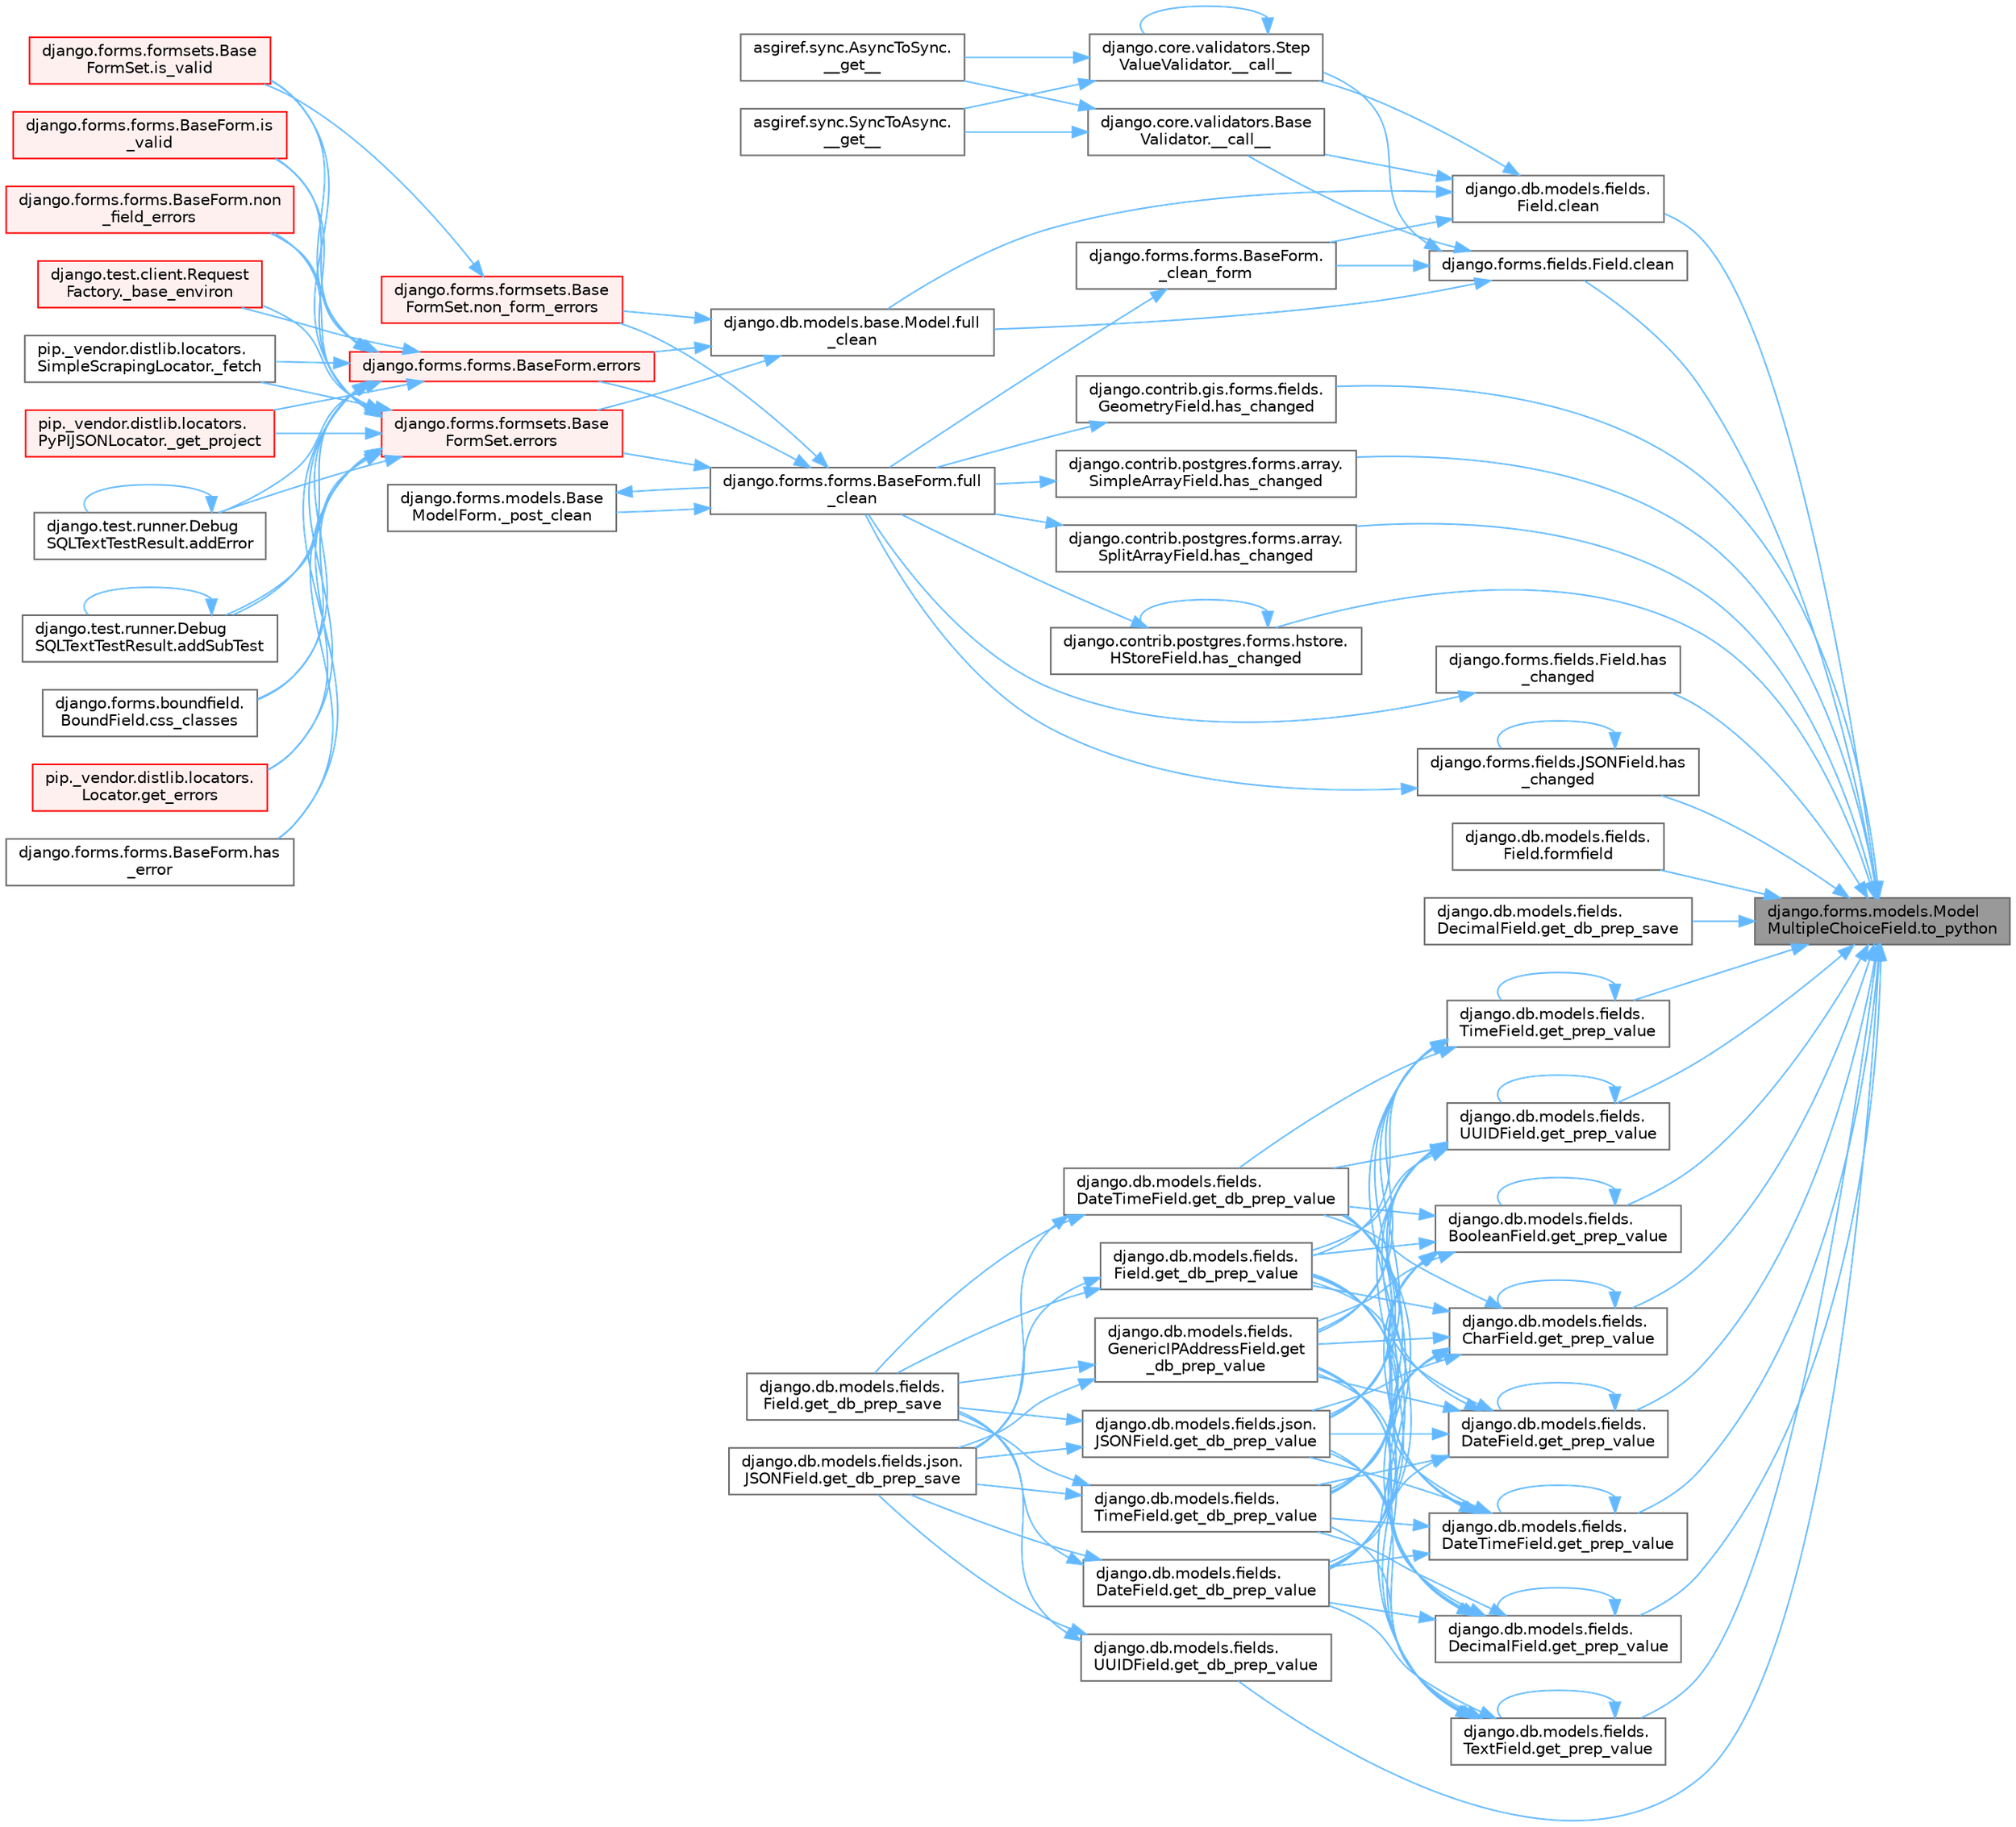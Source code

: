 digraph "django.forms.models.ModelMultipleChoiceField.to_python"
{
 // LATEX_PDF_SIZE
  bgcolor="transparent";
  edge [fontname=Helvetica,fontsize=10,labelfontname=Helvetica,labelfontsize=10];
  node [fontname=Helvetica,fontsize=10,shape=box,height=0.2,width=0.4];
  rankdir="RL";
  Node1 [id="Node000001",label="django.forms.models.Model\lMultipleChoiceField.to_python",height=0.2,width=0.4,color="gray40", fillcolor="grey60", style="filled", fontcolor="black",tooltip=" "];
  Node1 -> Node2 [id="edge1_Node000001_Node000002",dir="back",color="steelblue1",style="solid",tooltip=" "];
  Node2 [id="Node000002",label="django.db.models.fields.\lField.clean",height=0.2,width=0.4,color="grey40", fillcolor="white", style="filled",URL="$classdjango_1_1db_1_1models_1_1fields_1_1_field.html#a4882fa20e9148ee8315b937e9cea41bf",tooltip=" "];
  Node2 -> Node3 [id="edge2_Node000002_Node000003",dir="back",color="steelblue1",style="solid",tooltip=" "];
  Node3 [id="Node000003",label="django.core.validators.Base\lValidator.__call__",height=0.2,width=0.4,color="grey40", fillcolor="white", style="filled",URL="$classdjango_1_1core_1_1validators_1_1_base_validator.html#ac718256582df714e061c6b927e045d12",tooltip=" "];
  Node3 -> Node4 [id="edge3_Node000003_Node000004",dir="back",color="steelblue1",style="solid",tooltip=" "];
  Node4 [id="Node000004",label="asgiref.sync.AsyncToSync.\l__get__",height=0.2,width=0.4,color="grey40", fillcolor="white", style="filled",URL="$classasgiref_1_1sync_1_1_async_to_sync.html#a23e9ef7a73da98dad9e3f4e65846969b",tooltip=" "];
  Node3 -> Node5 [id="edge4_Node000003_Node000005",dir="back",color="steelblue1",style="solid",tooltip=" "];
  Node5 [id="Node000005",label="asgiref.sync.SyncToAsync.\l__get__",height=0.2,width=0.4,color="grey40", fillcolor="white", style="filled",URL="$classasgiref_1_1sync_1_1_sync_to_async.html#aebdfbe3f01079a529fd2f39810597381",tooltip=" "];
  Node2 -> Node6 [id="edge5_Node000002_Node000006",dir="back",color="steelblue1",style="solid",tooltip=" "];
  Node6 [id="Node000006",label="django.core.validators.Step\lValueValidator.__call__",height=0.2,width=0.4,color="grey40", fillcolor="white", style="filled",URL="$classdjango_1_1core_1_1validators_1_1_step_value_validator.html#aebdbf74fe74c5b999350df9c1852714c",tooltip=" "];
  Node6 -> Node6 [id="edge6_Node000006_Node000006",dir="back",color="steelblue1",style="solid",tooltip=" "];
  Node6 -> Node4 [id="edge7_Node000006_Node000004",dir="back",color="steelblue1",style="solid",tooltip=" "];
  Node6 -> Node5 [id="edge8_Node000006_Node000005",dir="back",color="steelblue1",style="solid",tooltip=" "];
  Node2 -> Node7 [id="edge9_Node000002_Node000007",dir="back",color="steelblue1",style="solid",tooltip=" "];
  Node7 [id="Node000007",label="django.forms.forms.BaseForm.\l_clean_form",height=0.2,width=0.4,color="grey40", fillcolor="white", style="filled",URL="$classdjango_1_1forms_1_1forms_1_1_base_form.html#ae5eed108001c1a75985b75174fe23f1f",tooltip=" "];
  Node7 -> Node8 [id="edge10_Node000007_Node000008",dir="back",color="steelblue1",style="solid",tooltip=" "];
  Node8 [id="Node000008",label="django.forms.forms.BaseForm.full\l_clean",height=0.2,width=0.4,color="grey40", fillcolor="white", style="filled",URL="$classdjango_1_1forms_1_1forms_1_1_base_form.html#a396d2448f658dc84a0f0b473ffaae918",tooltip=" "];
  Node8 -> Node9 [id="edge11_Node000008_Node000009",dir="back",color="steelblue1",style="solid",tooltip=" "];
  Node9 [id="Node000009",label="django.forms.models.Base\lModelForm._post_clean",height=0.2,width=0.4,color="grey40", fillcolor="white", style="filled",URL="$classdjango_1_1forms_1_1models_1_1_base_model_form.html#a83e1c0ea3ba97f3a496d07955d1bf124",tooltip=" "];
  Node9 -> Node8 [id="edge12_Node000009_Node000008",dir="back",color="steelblue1",style="solid",tooltip=" "];
  Node8 -> Node10 [id="edge13_Node000008_Node000010",dir="back",color="steelblue1",style="solid",tooltip=" "];
  Node10 [id="Node000010",label="django.forms.forms.BaseForm.errors",height=0.2,width=0.4,color="red", fillcolor="#FFF0F0", style="filled",URL="$classdjango_1_1forms_1_1forms_1_1_base_form.html#aca47cb75eb6c321d1c429b33eca94d49",tooltip=" "];
  Node10 -> Node11 [id="edge14_Node000010_Node000011",dir="back",color="steelblue1",style="solid",tooltip=" "];
  Node11 [id="Node000011",label="django.test.client.Request\lFactory._base_environ",height=0.2,width=0.4,color="red", fillcolor="#FFF0F0", style="filled",URL="$classdjango_1_1test_1_1client_1_1_request_factory.html#ab650654b992f4e9fc9e30bd0442973c1",tooltip=" "];
  Node10 -> Node596 [id="edge15_Node000010_Node000596",dir="back",color="steelblue1",style="solid",tooltip=" "];
  Node596 [id="Node000596",label="pip._vendor.distlib.locators.\lSimpleScrapingLocator._fetch",height=0.2,width=0.4,color="grey40", fillcolor="white", style="filled",URL="$classpip_1_1__vendor_1_1distlib_1_1locators_1_1_simple_scraping_locator.html#a72156eb8243de03d8881db3caaa60b8c",tooltip=" "];
  Node10 -> Node597 [id="edge16_Node000010_Node000597",dir="back",color="steelblue1",style="solid",tooltip=" "];
  Node597 [id="Node000597",label="pip._vendor.distlib.locators.\lPyPIJSONLocator._get_project",height=0.2,width=0.4,color="red", fillcolor="#FFF0F0", style="filled",URL="$classpip_1_1__vendor_1_1distlib_1_1locators_1_1_py_p_i_j_s_o_n_locator.html#ab5b95d18130e47c0bedca04d7b010bf6",tooltip=" "];
  Node10 -> Node1788 [id="edge17_Node000010_Node001788",dir="back",color="steelblue1",style="solid",tooltip=" "];
  Node1788 [id="Node001788",label="django.test.runner.Debug\lSQLTextTestResult.addError",height=0.2,width=0.4,color="grey40", fillcolor="white", style="filled",URL="$classdjango_1_1test_1_1runner_1_1_debug_s_q_l_text_test_result.html#a398c116f3b7d25563a21e81178271a8a",tooltip=" "];
  Node1788 -> Node1788 [id="edge18_Node001788_Node001788",dir="back",color="steelblue1",style="solid",tooltip=" "];
  Node10 -> Node1789 [id="edge19_Node000010_Node001789",dir="back",color="steelblue1",style="solid",tooltip=" "];
  Node1789 [id="Node001789",label="django.test.runner.Debug\lSQLTextTestResult.addSubTest",height=0.2,width=0.4,color="grey40", fillcolor="white", style="filled",URL="$classdjango_1_1test_1_1runner_1_1_debug_s_q_l_text_test_result.html#a65bae0538566d8bc532c972340744b1e",tooltip=" "];
  Node1789 -> Node1789 [id="edge20_Node001789_Node001789",dir="back",color="steelblue1",style="solid",tooltip=" "];
  Node10 -> Node1790 [id="edge21_Node000010_Node001790",dir="back",color="steelblue1",style="solid",tooltip=" "];
  Node1790 [id="Node001790",label="django.forms.boundfield.\lBoundField.css_classes",height=0.2,width=0.4,color="grey40", fillcolor="white", style="filled",URL="$classdjango_1_1forms_1_1boundfield_1_1_bound_field.html#a19d289ef3598c412a0fee978458875bc",tooltip=" "];
  Node10 -> Node1791 [id="edge22_Node000010_Node001791",dir="back",color="steelblue1",style="solid",tooltip=" "];
  Node1791 [id="Node001791",label="pip._vendor.distlib.locators.\lLocator.get_errors",height=0.2,width=0.4,color="red", fillcolor="#FFF0F0", style="filled",URL="$classpip_1_1__vendor_1_1distlib_1_1locators_1_1_locator.html#abc5864a47e4cb8c481f44eb1a72f565c",tooltip=" "];
  Node10 -> Node1793 [id="edge23_Node000010_Node001793",dir="back",color="steelblue1",style="solid",tooltip=" "];
  Node1793 [id="Node001793",label="django.forms.forms.BaseForm.has\l_error",height=0.2,width=0.4,color="grey40", fillcolor="white", style="filled",URL="$classdjango_1_1forms_1_1forms_1_1_base_form.html#af67d8e47182c8c92ad4cac6441bfeb80",tooltip=" "];
  Node10 -> Node1794 [id="edge24_Node000010_Node001794",dir="back",color="steelblue1",style="solid",tooltip=" "];
  Node1794 [id="Node001794",label="django.forms.forms.BaseForm.is\l_valid",height=0.2,width=0.4,color="red", fillcolor="#FFF0F0", style="filled",URL="$classdjango_1_1forms_1_1forms_1_1_base_form.html#a8be15c9eaccca682a18c7d3f13802cc4",tooltip=" "];
  Node10 -> Node684 [id="edge25_Node000010_Node000684",dir="back",color="steelblue1",style="solid",tooltip=" "];
  Node684 [id="Node000684",label="django.forms.formsets.Base\lFormSet.is_valid",height=0.2,width=0.4,color="red", fillcolor="#FFF0F0", style="filled",URL="$classdjango_1_1forms_1_1formsets_1_1_base_form_set.html#a713477cfb7c01e723400df62b49c250c",tooltip=" "];
  Node10 -> Node1795 [id="edge26_Node000010_Node001795",dir="back",color="steelblue1",style="solid",tooltip=" "];
  Node1795 [id="Node001795",label="django.forms.forms.BaseForm.non\l_field_errors",height=0.2,width=0.4,color="red", fillcolor="#FFF0F0", style="filled",URL="$classdjango_1_1forms_1_1forms_1_1_base_form.html#a713be7c8d25008cf58c90916cb682447",tooltip=" "];
  Node8 -> Node595 [id="edge27_Node000008_Node000595",dir="back",color="steelblue1",style="solid",tooltip=" "];
  Node595 [id="Node000595",label="django.forms.formsets.Base\lFormSet.errors",height=0.2,width=0.4,color="red", fillcolor="#FFF0F0", style="filled",URL="$classdjango_1_1forms_1_1formsets_1_1_base_form_set.html#a9e249e2240c3ae2775249e3d3da42020",tooltip=" "];
  Node595 -> Node11 [id="edge28_Node000595_Node000011",dir="back",color="steelblue1",style="solid",tooltip=" "];
  Node595 -> Node596 [id="edge29_Node000595_Node000596",dir="back",color="steelblue1",style="solid",tooltip=" "];
  Node595 -> Node597 [id="edge30_Node000595_Node000597",dir="back",color="steelblue1",style="solid",tooltip=" "];
  Node595 -> Node1788 [id="edge31_Node000595_Node001788",dir="back",color="steelblue1",style="solid",tooltip=" "];
  Node595 -> Node1789 [id="edge32_Node000595_Node001789",dir="back",color="steelblue1",style="solid",tooltip=" "];
  Node595 -> Node1790 [id="edge33_Node000595_Node001790",dir="back",color="steelblue1",style="solid",tooltip=" "];
  Node595 -> Node1791 [id="edge34_Node000595_Node001791",dir="back",color="steelblue1",style="solid",tooltip=" "];
  Node595 -> Node1793 [id="edge35_Node000595_Node001793",dir="back",color="steelblue1",style="solid",tooltip=" "];
  Node595 -> Node1794 [id="edge36_Node000595_Node001794",dir="back",color="steelblue1",style="solid",tooltip=" "];
  Node595 -> Node684 [id="edge37_Node000595_Node000684",dir="back",color="steelblue1",style="solid",tooltip=" "];
  Node595 -> Node1795 [id="edge38_Node000595_Node001795",dir="back",color="steelblue1",style="solid",tooltip=" "];
  Node8 -> Node683 [id="edge39_Node000008_Node000683",dir="back",color="steelblue1",style="solid",tooltip=" "];
  Node683 [id="Node000683",label="django.forms.formsets.Base\lFormSet.non_form_errors",height=0.2,width=0.4,color="red", fillcolor="#FFF0F0", style="filled",URL="$classdjango_1_1forms_1_1formsets_1_1_base_form_set.html#a8b499fb5fdd72c59134bf40aeac2de3c",tooltip=" "];
  Node683 -> Node684 [id="edge40_Node000683_Node000684",dir="back",color="steelblue1",style="solid",tooltip=" "];
  Node2 -> Node594 [id="edge41_Node000002_Node000594",dir="back",color="steelblue1",style="solid",tooltip=" "];
  Node594 [id="Node000594",label="django.db.models.base.Model.full\l_clean",height=0.2,width=0.4,color="grey40", fillcolor="white", style="filled",URL="$classdjango_1_1db_1_1models_1_1base_1_1_model.html#a2e68bd042bd3e52b086f8838eeaa416f",tooltip=" "];
  Node594 -> Node10 [id="edge42_Node000594_Node000010",dir="back",color="steelblue1",style="solid",tooltip=" "];
  Node594 -> Node595 [id="edge43_Node000594_Node000595",dir="back",color="steelblue1",style="solid",tooltip=" "];
  Node594 -> Node683 [id="edge44_Node000594_Node000683",dir="back",color="steelblue1",style="solid",tooltip=" "];
  Node1 -> Node593 [id="edge45_Node000001_Node000593",dir="back",color="steelblue1",style="solid",tooltip=" "];
  Node593 [id="Node000593",label="django.forms.fields.Field.clean",height=0.2,width=0.4,color="grey40", fillcolor="white", style="filled",URL="$classdjango_1_1forms_1_1fields_1_1_field.html#aee75acad433887bd31c6f298ebd77195",tooltip=" "];
  Node593 -> Node3 [id="edge46_Node000593_Node000003",dir="back",color="steelblue1",style="solid",tooltip=" "];
  Node593 -> Node6 [id="edge47_Node000593_Node000006",dir="back",color="steelblue1",style="solid",tooltip=" "];
  Node593 -> Node7 [id="edge48_Node000593_Node000007",dir="back",color="steelblue1",style="solid",tooltip=" "];
  Node593 -> Node594 [id="edge49_Node000593_Node000594",dir="back",color="steelblue1",style="solid",tooltip=" "];
  Node1 -> Node1939 [id="edge50_Node000001_Node001939",dir="back",color="steelblue1",style="solid",tooltip=" "];
  Node1939 [id="Node001939",label="django.db.models.fields.\lField.formfield",height=0.2,width=0.4,color="grey40", fillcolor="white", style="filled",URL="$classdjango_1_1db_1_1models_1_1fields_1_1_field.html#a1822195647a4e308ad17ccbeab6ea120",tooltip=" "];
  Node1 -> Node2714 [id="edge51_Node000001_Node002714",dir="back",color="steelblue1",style="solid",tooltip=" "];
  Node2714 [id="Node002714",label="django.db.models.fields.\lDecimalField.get_db_prep_save",height=0.2,width=0.4,color="grey40", fillcolor="white", style="filled",URL="$classdjango_1_1db_1_1models_1_1fields_1_1_decimal_field.html#a46667b50c85f0b4a6cb777431017fc3a",tooltip=" "];
  Node1 -> Node2715 [id="edge52_Node000001_Node002715",dir="back",color="steelblue1",style="solid",tooltip=" "];
  Node2715 [id="Node002715",label="django.db.models.fields.\lUUIDField.get_db_prep_value",height=0.2,width=0.4,color="grey40", fillcolor="white", style="filled",URL="$classdjango_1_1db_1_1models_1_1fields_1_1_u_u_i_d_field.html#a386f708cbcae8153a01c6bc4fde97203",tooltip=" "];
  Node2715 -> Node1874 [id="edge53_Node002715_Node001874",dir="back",color="steelblue1",style="solid",tooltip=" "];
  Node1874 [id="Node001874",label="django.db.models.fields.\lField.get_db_prep_save",height=0.2,width=0.4,color="grey40", fillcolor="white", style="filled",URL="$classdjango_1_1db_1_1models_1_1fields_1_1_field.html#a6ffbf587320e79a62a40af031183c2f2",tooltip=" "];
  Node2715 -> Node1875 [id="edge54_Node002715_Node001875",dir="back",color="steelblue1",style="solid",tooltip=" "];
  Node1875 [id="Node001875",label="django.db.models.fields.json.\lJSONField.get_db_prep_save",height=0.2,width=0.4,color="grey40", fillcolor="white", style="filled",URL="$classdjango_1_1db_1_1models_1_1fields_1_1json_1_1_j_s_o_n_field.html#ab7a67887e20c9c31871531e607b2a133",tooltip=" "];
  Node1 -> Node2716 [id="edge55_Node000001_Node002716",dir="back",color="steelblue1",style="solid",tooltip=" "];
  Node2716 [id="Node002716",label="django.db.models.fields.\lBooleanField.get_prep_value",height=0.2,width=0.4,color="grey40", fillcolor="white", style="filled",URL="$classdjango_1_1db_1_1models_1_1fields_1_1_boolean_field.html#a2c76f741d494c42b977fea4db757b224",tooltip=" "];
  Node2716 -> Node1873 [id="edge56_Node002716_Node001873",dir="back",color="steelblue1",style="solid",tooltip=" "];
  Node1873 [id="Node001873",label="django.db.models.fields.\lDateField.get_db_prep_value",height=0.2,width=0.4,color="grey40", fillcolor="white", style="filled",URL="$classdjango_1_1db_1_1models_1_1fields_1_1_date_field.html#ad6d292b396a9f068e57a55dbcce353aa",tooltip=" "];
  Node1873 -> Node1874 [id="edge57_Node001873_Node001874",dir="back",color="steelblue1",style="solid",tooltip=" "];
  Node1873 -> Node1875 [id="edge58_Node001873_Node001875",dir="back",color="steelblue1",style="solid",tooltip=" "];
  Node2716 -> Node1876 [id="edge59_Node002716_Node001876",dir="back",color="steelblue1",style="solid",tooltip=" "];
  Node1876 [id="Node001876",label="django.db.models.fields.\lDateTimeField.get_db_prep_value",height=0.2,width=0.4,color="grey40", fillcolor="white", style="filled",URL="$classdjango_1_1db_1_1models_1_1fields_1_1_date_time_field.html#ace937a98f687ea3399d88de4eddec0b8",tooltip=" "];
  Node1876 -> Node1874 [id="edge60_Node001876_Node001874",dir="back",color="steelblue1",style="solid",tooltip=" "];
  Node1876 -> Node1875 [id="edge61_Node001876_Node001875",dir="back",color="steelblue1",style="solid",tooltip=" "];
  Node2716 -> Node1877 [id="edge62_Node002716_Node001877",dir="back",color="steelblue1",style="solid",tooltip=" "];
  Node1877 [id="Node001877",label="django.db.models.fields.\lField.get_db_prep_value",height=0.2,width=0.4,color="grey40", fillcolor="white", style="filled",URL="$classdjango_1_1db_1_1models_1_1fields_1_1_field.html#a27b39e33c87cb9d48a2cc249a66459c3",tooltip=" "];
  Node1877 -> Node1874 [id="edge63_Node001877_Node001874",dir="back",color="steelblue1",style="solid",tooltip=" "];
  Node1877 -> Node1875 [id="edge64_Node001877_Node001875",dir="back",color="steelblue1",style="solid",tooltip=" "];
  Node2716 -> Node1878 [id="edge65_Node002716_Node001878",dir="back",color="steelblue1",style="solid",tooltip=" "];
  Node1878 [id="Node001878",label="django.db.models.fields.\lGenericIPAddressField.get\l_db_prep_value",height=0.2,width=0.4,color="grey40", fillcolor="white", style="filled",URL="$classdjango_1_1db_1_1models_1_1fields_1_1_generic_i_p_address_field.html#a0833bb7fa4f729102000a775edc0f4a9",tooltip=" "];
  Node1878 -> Node1874 [id="edge66_Node001878_Node001874",dir="back",color="steelblue1",style="solid",tooltip=" "];
  Node1878 -> Node1875 [id="edge67_Node001878_Node001875",dir="back",color="steelblue1",style="solid",tooltip=" "];
  Node2716 -> Node1879 [id="edge68_Node002716_Node001879",dir="back",color="steelblue1",style="solid",tooltip=" "];
  Node1879 [id="Node001879",label="django.db.models.fields.json.\lJSONField.get_db_prep_value",height=0.2,width=0.4,color="grey40", fillcolor="white", style="filled",URL="$classdjango_1_1db_1_1models_1_1fields_1_1json_1_1_j_s_o_n_field.html#ad89498c756bc8ae7f6e98ca5b7eb5184",tooltip=" "];
  Node1879 -> Node1874 [id="edge69_Node001879_Node001874",dir="back",color="steelblue1",style="solid",tooltip=" "];
  Node1879 -> Node1875 [id="edge70_Node001879_Node001875",dir="back",color="steelblue1",style="solid",tooltip=" "];
  Node2716 -> Node1880 [id="edge71_Node002716_Node001880",dir="back",color="steelblue1",style="solid",tooltip=" "];
  Node1880 [id="Node001880",label="django.db.models.fields.\lTimeField.get_db_prep_value",height=0.2,width=0.4,color="grey40", fillcolor="white", style="filled",URL="$classdjango_1_1db_1_1models_1_1fields_1_1_time_field.html#ac736cd2c62828e3dbee00ff6bae39e84",tooltip=" "];
  Node1880 -> Node1874 [id="edge72_Node001880_Node001874",dir="back",color="steelblue1",style="solid",tooltip=" "];
  Node1880 -> Node1875 [id="edge73_Node001880_Node001875",dir="back",color="steelblue1",style="solid",tooltip=" "];
  Node2716 -> Node2716 [id="edge74_Node002716_Node002716",dir="back",color="steelblue1",style="solid",tooltip=" "];
  Node1 -> Node2717 [id="edge75_Node000001_Node002717",dir="back",color="steelblue1",style="solid",tooltip=" "];
  Node2717 [id="Node002717",label="django.db.models.fields.\lCharField.get_prep_value",height=0.2,width=0.4,color="grey40", fillcolor="white", style="filled",URL="$classdjango_1_1db_1_1models_1_1fields_1_1_char_field.html#a586dde4bef09b94f15ca3b7a3b616a12",tooltip=" "];
  Node2717 -> Node1873 [id="edge76_Node002717_Node001873",dir="back",color="steelblue1",style="solid",tooltip=" "];
  Node2717 -> Node1876 [id="edge77_Node002717_Node001876",dir="back",color="steelblue1",style="solid",tooltip=" "];
  Node2717 -> Node1877 [id="edge78_Node002717_Node001877",dir="back",color="steelblue1",style="solid",tooltip=" "];
  Node2717 -> Node1878 [id="edge79_Node002717_Node001878",dir="back",color="steelblue1",style="solid",tooltip=" "];
  Node2717 -> Node1879 [id="edge80_Node002717_Node001879",dir="back",color="steelblue1",style="solid",tooltip=" "];
  Node2717 -> Node1880 [id="edge81_Node002717_Node001880",dir="back",color="steelblue1",style="solid",tooltip=" "];
  Node2717 -> Node2717 [id="edge82_Node002717_Node002717",dir="back",color="steelblue1",style="solid",tooltip=" "];
  Node1 -> Node2718 [id="edge83_Node000001_Node002718",dir="back",color="steelblue1",style="solid",tooltip=" "];
  Node2718 [id="Node002718",label="django.db.models.fields.\lDateField.get_prep_value",height=0.2,width=0.4,color="grey40", fillcolor="white", style="filled",URL="$classdjango_1_1db_1_1models_1_1fields_1_1_date_field.html#a17fd388efd6c1cc24e4daa2838936247",tooltip=" "];
  Node2718 -> Node1873 [id="edge84_Node002718_Node001873",dir="back",color="steelblue1",style="solid",tooltip=" "];
  Node2718 -> Node1876 [id="edge85_Node002718_Node001876",dir="back",color="steelblue1",style="solid",tooltip=" "];
  Node2718 -> Node1877 [id="edge86_Node002718_Node001877",dir="back",color="steelblue1",style="solid",tooltip=" "];
  Node2718 -> Node1878 [id="edge87_Node002718_Node001878",dir="back",color="steelblue1",style="solid",tooltip=" "];
  Node2718 -> Node1879 [id="edge88_Node002718_Node001879",dir="back",color="steelblue1",style="solid",tooltip=" "];
  Node2718 -> Node1880 [id="edge89_Node002718_Node001880",dir="back",color="steelblue1",style="solid",tooltip=" "];
  Node2718 -> Node2718 [id="edge90_Node002718_Node002718",dir="back",color="steelblue1",style="solid",tooltip=" "];
  Node1 -> Node1872 [id="edge91_Node000001_Node001872",dir="back",color="steelblue1",style="solid",tooltip=" "];
  Node1872 [id="Node001872",label="django.db.models.fields.\lDateTimeField.get_prep_value",height=0.2,width=0.4,color="grey40", fillcolor="white", style="filled",URL="$classdjango_1_1db_1_1models_1_1fields_1_1_date_time_field.html#a96b7b4c4a2af78523ff88dd95ddde877",tooltip=" "];
  Node1872 -> Node1873 [id="edge92_Node001872_Node001873",dir="back",color="steelblue1",style="solid",tooltip=" "];
  Node1872 -> Node1876 [id="edge93_Node001872_Node001876",dir="back",color="steelblue1",style="solid",tooltip=" "];
  Node1872 -> Node1877 [id="edge94_Node001872_Node001877",dir="back",color="steelblue1",style="solid",tooltip=" "];
  Node1872 -> Node1878 [id="edge95_Node001872_Node001878",dir="back",color="steelblue1",style="solid",tooltip=" "];
  Node1872 -> Node1879 [id="edge96_Node001872_Node001879",dir="back",color="steelblue1",style="solid",tooltip=" "];
  Node1872 -> Node1880 [id="edge97_Node001872_Node001880",dir="back",color="steelblue1",style="solid",tooltip=" "];
  Node1872 -> Node1872 [id="edge98_Node001872_Node001872",dir="back",color="steelblue1",style="solid",tooltip=" "];
  Node1 -> Node2719 [id="edge99_Node000001_Node002719",dir="back",color="steelblue1",style="solid",tooltip=" "];
  Node2719 [id="Node002719",label="django.db.models.fields.\lDecimalField.get_prep_value",height=0.2,width=0.4,color="grey40", fillcolor="white", style="filled",URL="$classdjango_1_1db_1_1models_1_1fields_1_1_decimal_field.html#a1d8d3b60ca856194a27f246557cdded5",tooltip=" "];
  Node2719 -> Node1873 [id="edge100_Node002719_Node001873",dir="back",color="steelblue1",style="solid",tooltip=" "];
  Node2719 -> Node1876 [id="edge101_Node002719_Node001876",dir="back",color="steelblue1",style="solid",tooltip=" "];
  Node2719 -> Node1877 [id="edge102_Node002719_Node001877",dir="back",color="steelblue1",style="solid",tooltip=" "];
  Node2719 -> Node1878 [id="edge103_Node002719_Node001878",dir="back",color="steelblue1",style="solid",tooltip=" "];
  Node2719 -> Node1879 [id="edge104_Node002719_Node001879",dir="back",color="steelblue1",style="solid",tooltip=" "];
  Node2719 -> Node1880 [id="edge105_Node002719_Node001880",dir="back",color="steelblue1",style="solid",tooltip=" "];
  Node2719 -> Node2719 [id="edge106_Node002719_Node002719",dir="back",color="steelblue1",style="solid",tooltip=" "];
  Node1 -> Node2720 [id="edge107_Node000001_Node002720",dir="back",color="steelblue1",style="solid",tooltip=" "];
  Node2720 [id="Node002720",label="django.db.models.fields.\lTextField.get_prep_value",height=0.2,width=0.4,color="grey40", fillcolor="white", style="filled",URL="$classdjango_1_1db_1_1models_1_1fields_1_1_text_field.html#aa6f1c919bfc7cb7571f98e02c585ade9",tooltip=" "];
  Node2720 -> Node1873 [id="edge108_Node002720_Node001873",dir="back",color="steelblue1",style="solid",tooltip=" "];
  Node2720 -> Node1876 [id="edge109_Node002720_Node001876",dir="back",color="steelblue1",style="solid",tooltip=" "];
  Node2720 -> Node1877 [id="edge110_Node002720_Node001877",dir="back",color="steelblue1",style="solid",tooltip=" "];
  Node2720 -> Node1878 [id="edge111_Node002720_Node001878",dir="back",color="steelblue1",style="solid",tooltip=" "];
  Node2720 -> Node1879 [id="edge112_Node002720_Node001879",dir="back",color="steelblue1",style="solid",tooltip=" "];
  Node2720 -> Node1880 [id="edge113_Node002720_Node001880",dir="back",color="steelblue1",style="solid",tooltip=" "];
  Node2720 -> Node2720 [id="edge114_Node002720_Node002720",dir="back",color="steelblue1",style="solid",tooltip=" "];
  Node1 -> Node2721 [id="edge115_Node000001_Node002721",dir="back",color="steelblue1",style="solid",tooltip=" "];
  Node2721 [id="Node002721",label="django.db.models.fields.\lTimeField.get_prep_value",height=0.2,width=0.4,color="grey40", fillcolor="white", style="filled",URL="$classdjango_1_1db_1_1models_1_1fields_1_1_time_field.html#a66b3f5bd9d463227ddf9205248c05159",tooltip=" "];
  Node2721 -> Node1873 [id="edge116_Node002721_Node001873",dir="back",color="steelblue1",style="solid",tooltip=" "];
  Node2721 -> Node1876 [id="edge117_Node002721_Node001876",dir="back",color="steelblue1",style="solid",tooltip=" "];
  Node2721 -> Node1877 [id="edge118_Node002721_Node001877",dir="back",color="steelblue1",style="solid",tooltip=" "];
  Node2721 -> Node1878 [id="edge119_Node002721_Node001878",dir="back",color="steelblue1",style="solid",tooltip=" "];
  Node2721 -> Node1879 [id="edge120_Node002721_Node001879",dir="back",color="steelblue1",style="solid",tooltip=" "];
  Node2721 -> Node1880 [id="edge121_Node002721_Node001880",dir="back",color="steelblue1",style="solid",tooltip=" "];
  Node2721 -> Node2721 [id="edge122_Node002721_Node002721",dir="back",color="steelblue1",style="solid",tooltip=" "];
  Node1 -> Node2722 [id="edge123_Node000001_Node002722",dir="back",color="steelblue1",style="solid",tooltip=" "];
  Node2722 [id="Node002722",label="django.db.models.fields.\lUUIDField.get_prep_value",height=0.2,width=0.4,color="grey40", fillcolor="white", style="filled",URL="$classdjango_1_1db_1_1models_1_1fields_1_1_u_u_i_d_field.html#ae74a36923ced617bb42f59f725af7410",tooltip=" "];
  Node2722 -> Node1873 [id="edge124_Node002722_Node001873",dir="back",color="steelblue1",style="solid",tooltip=" "];
  Node2722 -> Node1876 [id="edge125_Node002722_Node001876",dir="back",color="steelblue1",style="solid",tooltip=" "];
  Node2722 -> Node1877 [id="edge126_Node002722_Node001877",dir="back",color="steelblue1",style="solid",tooltip=" "];
  Node2722 -> Node1878 [id="edge127_Node002722_Node001878",dir="back",color="steelblue1",style="solid",tooltip=" "];
  Node2722 -> Node1879 [id="edge128_Node002722_Node001879",dir="back",color="steelblue1",style="solid",tooltip=" "];
  Node2722 -> Node1880 [id="edge129_Node002722_Node001880",dir="back",color="steelblue1",style="solid",tooltip=" "];
  Node2722 -> Node2722 [id="edge130_Node002722_Node002722",dir="back",color="steelblue1",style="solid",tooltip=" "];
  Node1 -> Node2723 [id="edge131_Node000001_Node002723",dir="back",color="steelblue1",style="solid",tooltip=" "];
  Node2723 [id="Node002723",label="django.contrib.gis.forms.fields.\lGeometryField.has_changed",height=0.2,width=0.4,color="grey40", fillcolor="white", style="filled",URL="$classdjango_1_1contrib_1_1gis_1_1forms_1_1fields_1_1_geometry_field.html#a1eea909ca0f411c76fe71d42177c8fdd",tooltip=" "];
  Node2723 -> Node8 [id="edge132_Node002723_Node000008",dir="back",color="steelblue1",style="solid",tooltip=" "];
  Node1 -> Node2724 [id="edge133_Node000001_Node002724",dir="back",color="steelblue1",style="solid",tooltip=" "];
  Node2724 [id="Node002724",label="django.contrib.postgres.forms.array.\lSimpleArrayField.has_changed",height=0.2,width=0.4,color="grey40", fillcolor="white", style="filled",URL="$classdjango_1_1contrib_1_1postgres_1_1forms_1_1array_1_1_simple_array_field.html#a20fa97d79dbf5b63dd367112f46a1aed",tooltip=" "];
  Node2724 -> Node8 [id="edge134_Node002724_Node000008",dir="back",color="steelblue1",style="solid",tooltip=" "];
  Node1 -> Node2725 [id="edge135_Node000001_Node002725",dir="back",color="steelblue1",style="solid",tooltip=" "];
  Node2725 [id="Node002725",label="django.contrib.postgres.forms.array.\lSplitArrayField.has_changed",height=0.2,width=0.4,color="grey40", fillcolor="white", style="filled",URL="$classdjango_1_1contrib_1_1postgres_1_1forms_1_1array_1_1_split_array_field.html#a044afbb76f3a9e62c6d2807e41f8515a",tooltip=" "];
  Node2725 -> Node8 [id="edge136_Node002725_Node000008",dir="back",color="steelblue1",style="solid",tooltip=" "];
  Node1 -> Node2726 [id="edge137_Node000001_Node002726",dir="back",color="steelblue1",style="solid",tooltip=" "];
  Node2726 [id="Node002726",label="django.contrib.postgres.forms.hstore.\lHStoreField.has_changed",height=0.2,width=0.4,color="grey40", fillcolor="white", style="filled",URL="$classdjango_1_1contrib_1_1postgres_1_1forms_1_1hstore_1_1_h_store_field.html#ac5320929c4a6ade3846df2236975b98c",tooltip=" "];
  Node2726 -> Node8 [id="edge138_Node002726_Node000008",dir="back",color="steelblue1",style="solid",tooltip=" "];
  Node2726 -> Node2726 [id="edge139_Node002726_Node002726",dir="back",color="steelblue1",style="solid",tooltip=" "];
  Node1 -> Node2727 [id="edge140_Node000001_Node002727",dir="back",color="steelblue1",style="solid",tooltip=" "];
  Node2727 [id="Node002727",label="django.forms.fields.Field.has\l_changed",height=0.2,width=0.4,color="grey40", fillcolor="white", style="filled",URL="$classdjango_1_1forms_1_1fields_1_1_field.html#a50a1eb1edc4c92885575a8a1d2da380d",tooltip=" "];
  Node2727 -> Node8 [id="edge141_Node002727_Node000008",dir="back",color="steelblue1",style="solid",tooltip=" "];
  Node1 -> Node2728 [id="edge142_Node000001_Node002728",dir="back",color="steelblue1",style="solid",tooltip=" "];
  Node2728 [id="Node002728",label="django.forms.fields.JSONField.has\l_changed",height=0.2,width=0.4,color="grey40", fillcolor="white", style="filled",URL="$classdjango_1_1forms_1_1fields_1_1_j_s_o_n_field.html#aaae558e73ab4b2c8b50d05fb71c761d4",tooltip=" "];
  Node2728 -> Node8 [id="edge143_Node002728_Node000008",dir="back",color="steelblue1",style="solid",tooltip=" "];
  Node2728 -> Node2728 [id="edge144_Node002728_Node002728",dir="back",color="steelblue1",style="solid",tooltip=" "];
}
